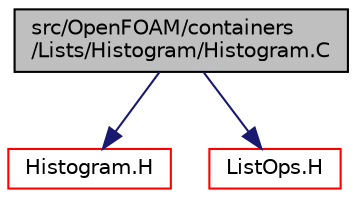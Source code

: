 digraph "src/OpenFOAM/containers/Lists/Histogram/Histogram.C"
{
  bgcolor="transparent";
  edge [fontname="Helvetica",fontsize="10",labelfontname="Helvetica",labelfontsize="10"];
  node [fontname="Helvetica",fontsize="10",shape=record];
  Node0 [label="src/OpenFOAM/containers\l/Lists/Histogram/Histogram.C",height=0.2,width=0.4,color="black", fillcolor="grey75", style="filled", fontcolor="black"];
  Node0 -> Node1 [color="midnightblue",fontsize="10",style="solid",fontname="Helvetica"];
  Node1 [label="Histogram.H",height=0.2,width=0.4,color="red",URL="$a09356.html"];
  Node0 -> Node63 [color="midnightblue",fontsize="10",style="solid",fontname="Helvetica"];
  Node63 [label="ListOps.H",height=0.2,width=0.4,color="red",URL="$a09389.html",tooltip="Various functions to operate on Lists. "];
}
